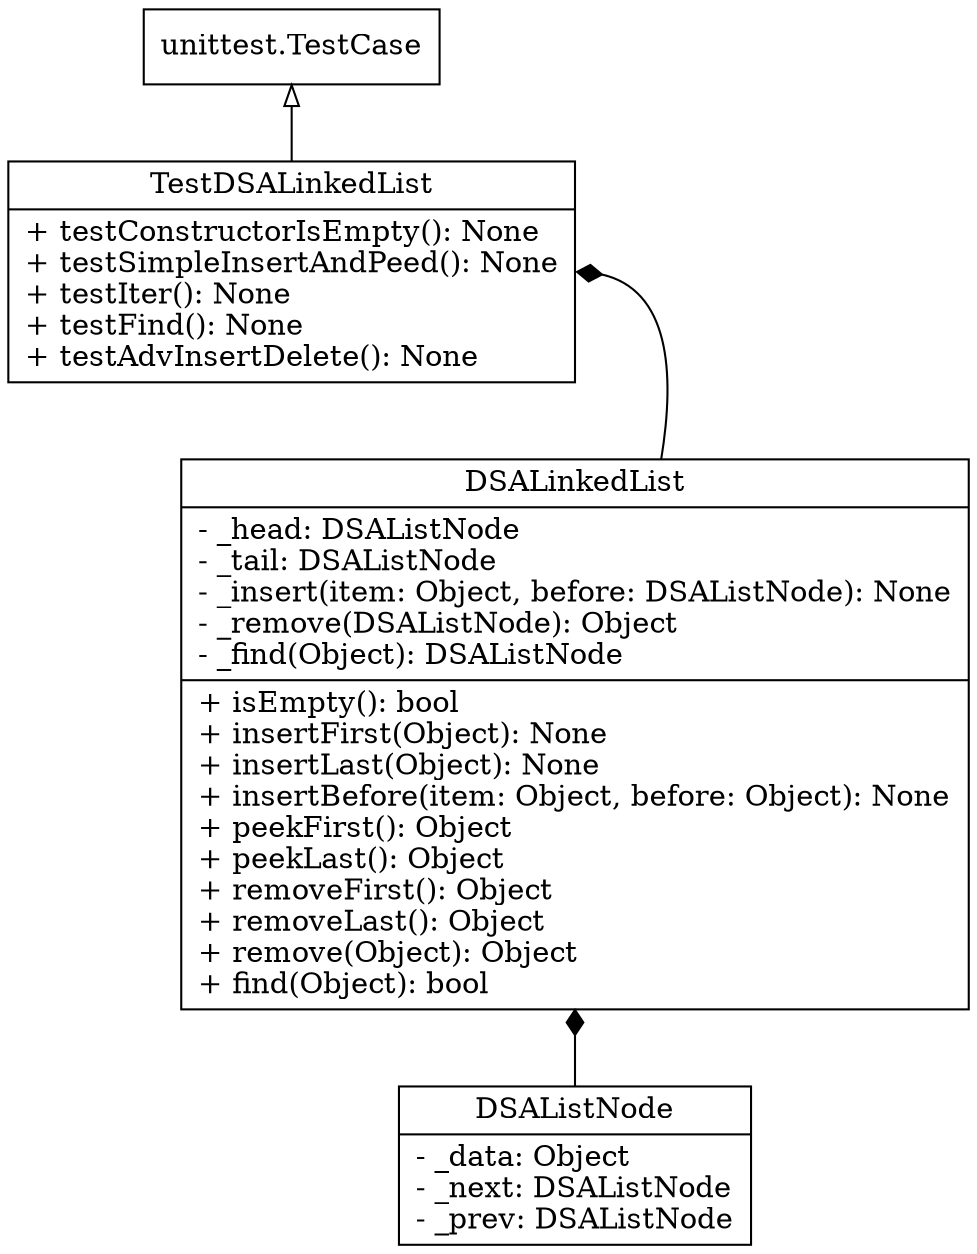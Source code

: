 digraph DSA_ADT {
    node [
        shape = "record"
    ]
    DSALinkedList [
        label = "{DSALinkedList|- _head: DSAListNode\l- _tail: DSAListNode\l- _insert(item: Object, before: DSAListNode): None\l- _remove(DSAListNode): Object\l- _find(Object): DSAListNode\l|+ isEmpty(): bool\l+ insertFirst(Object): None\l+ insertLast(Object): None\l+ insertBefore(item: Object, before: Object): None\l+ peekFirst(): Object\l+ peekLast(): Object\l+ removeFirst(): Object\l+ removeLast(): Object\l+ remove(Object): Object\l+ find(Object): bool\l}"
    ]

    DSAListNode [
        label = "{DSAListNode|- _data: Object\l- _next: DSAListNode\l- _prev: DSAListNode\l}"
    ]

    TestDSALinkedList [
        label = "{TestDSALinkedList|+ testConstructorIsEmpty(): None\l+ testSimpleInsertAndPeed(): None\l+ testIter(): None\l+ testFind(): None\l+ testAdvInsertDelete(): None\l}"
    ]

    unittestTestCase [
        label = "{unittest.TestCase}"
    ]

    edge [
        arrowhead = "diamond"
    ]
    DSAListNode -> DSALinkedList
    DSALinkedList -> TestDSALinkedList [headport=e]
    edge [
        arrowhead = "empty"
    ]
    TestDSALinkedList -> unittestTestCase

    rankdir=BT
}
